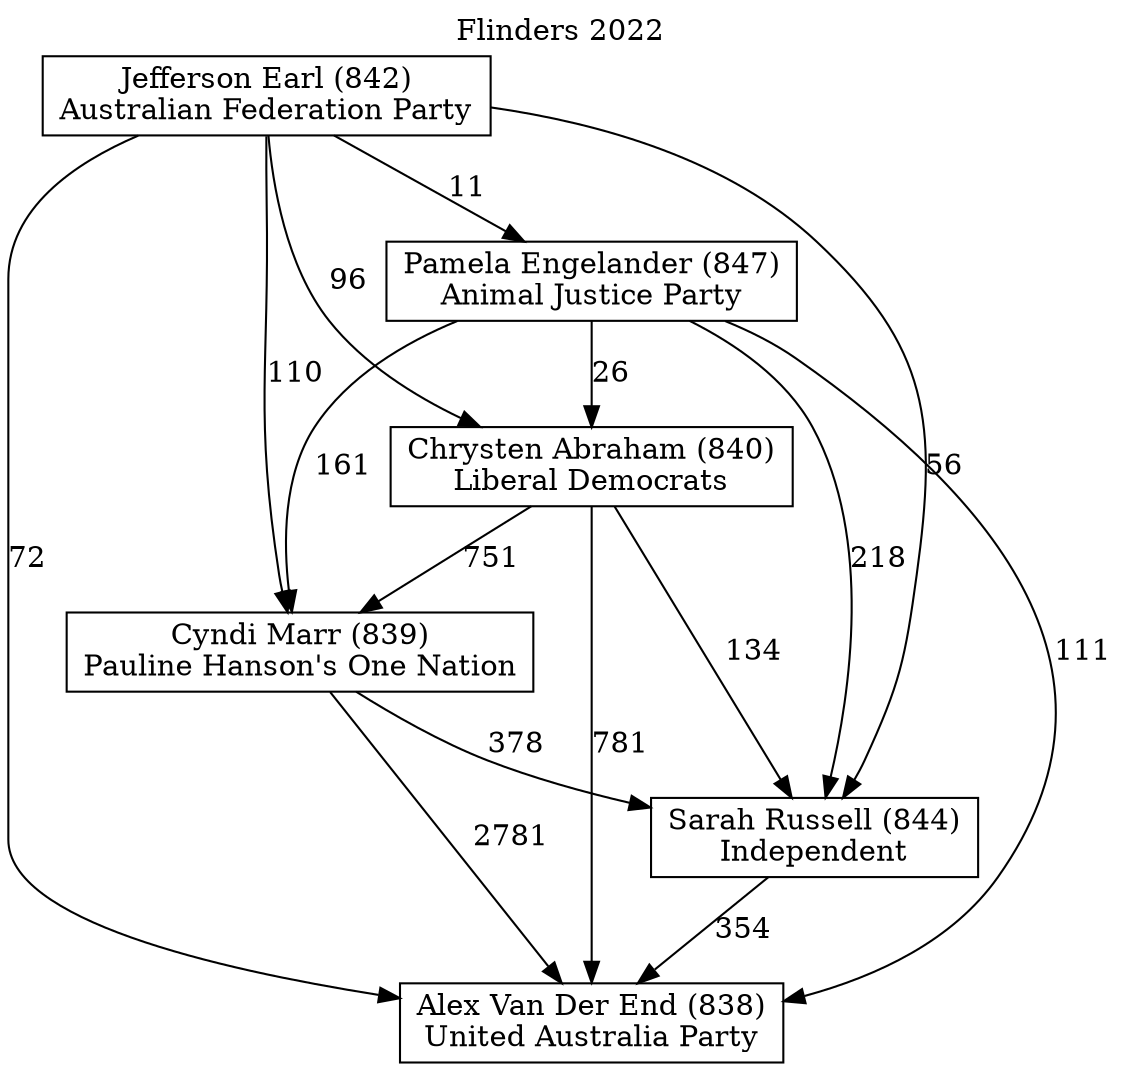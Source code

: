 // House preference flow
digraph "Alex Van Der End (838)_Flinders_2022" {
	graph [label="Flinders 2022" labelloc=t mclimit=10]
	node [shape=box]
	"Jefferson Earl (842)" [label="Jefferson Earl (842)
Australian Federation Party"]
	"Cyndi Marr (839)" [label="Cyndi Marr (839)
Pauline Hanson's One Nation"]
	"Chrysten Abraham (840)" [label="Chrysten Abraham (840)
Liberal Democrats"]
	"Pamela Engelander (847)" [label="Pamela Engelander (847)
Animal Justice Party"]
	"Alex Van Der End (838)" [label="Alex Van Der End (838)
United Australia Party"]
	"Sarah Russell (844)" [label="Sarah Russell (844)
Independent"]
	"Jefferson Earl (842)" -> "Cyndi Marr (839)" [label=110]
	"Pamela Engelander (847)" -> "Cyndi Marr (839)" [label=161]
	"Pamela Engelander (847)" -> "Chrysten Abraham (840)" [label=26]
	"Cyndi Marr (839)" -> "Alex Van Der End (838)" [label=2781]
	"Pamela Engelander (847)" -> "Sarah Russell (844)" [label=218]
	"Pamela Engelander (847)" -> "Alex Van Der End (838)" [label=111]
	"Jefferson Earl (842)" -> "Sarah Russell (844)" [label=56]
	"Cyndi Marr (839)" -> "Sarah Russell (844)" [label=378]
	"Jefferson Earl (842)" -> "Pamela Engelander (847)" [label=11]
	"Chrysten Abraham (840)" -> "Alex Van Der End (838)" [label=781]
	"Sarah Russell (844)" -> "Alex Van Der End (838)" [label=354]
	"Jefferson Earl (842)" -> "Alex Van Der End (838)" [label=72]
	"Chrysten Abraham (840)" -> "Cyndi Marr (839)" [label=751]
	"Chrysten Abraham (840)" -> "Sarah Russell (844)" [label=134]
	"Jefferson Earl (842)" -> "Chrysten Abraham (840)" [label=96]
}
